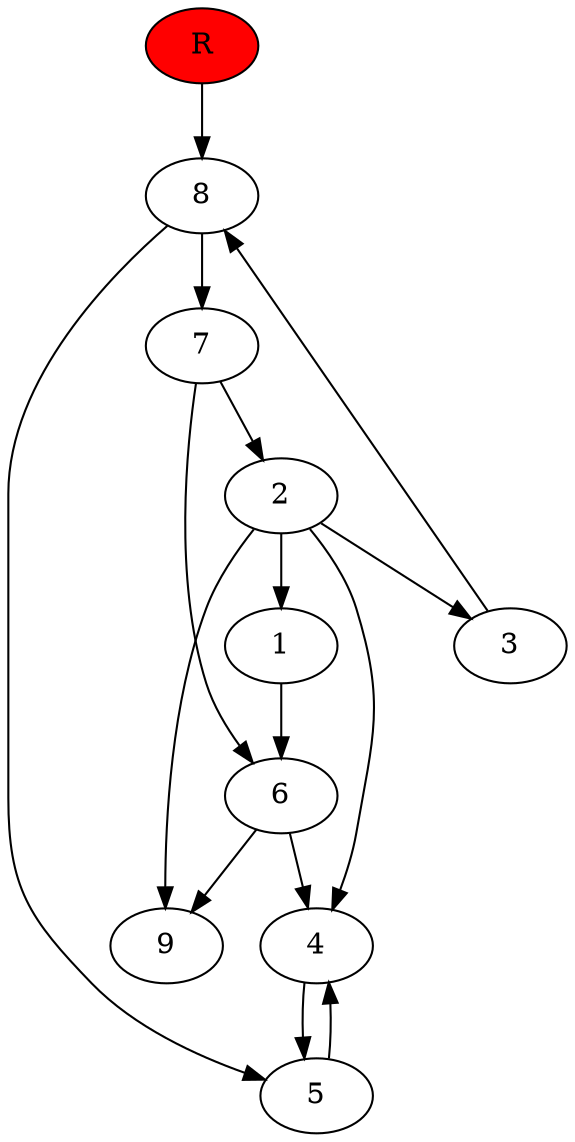 digraph prb2865 {
	1
	2
	3
	4
	5
	6
	7
	8
	R [fillcolor="#ff0000" style=filled]
	1 -> 6
	2 -> 1
	2 -> 3
	2 -> 4
	2 -> 9
	3 -> 8
	4 -> 5
	5 -> 4
	6 -> 4
	6 -> 9
	7 -> 2
	7 -> 6
	8 -> 5
	8 -> 7
	R -> 8
}
